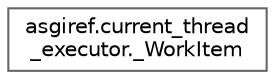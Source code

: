 digraph "Graphical Class Hierarchy"
{
 // LATEX_PDF_SIZE
  bgcolor="transparent";
  edge [fontname=Helvetica,fontsize=10,labelfontname=Helvetica,labelfontsize=10];
  node [fontname=Helvetica,fontsize=10,shape=box,height=0.2,width=0.4];
  rankdir="LR";
  Node0 [id="Node000000",label="asgiref.current_thread\l_executor._WorkItem",height=0.2,width=0.4,color="grey40", fillcolor="white", style="filled",URL="$classasgiref_1_1current__thread__executor_1_1___work_item.html",tooltip=" "];
}
